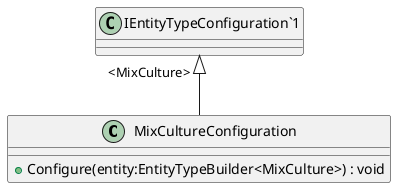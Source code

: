 @startuml
class MixCultureConfiguration {
    + Configure(entity:EntityTypeBuilder<MixCulture>) : void
}
"IEntityTypeConfiguration`1" "<MixCulture>" <|-- MixCultureConfiguration
@enduml
